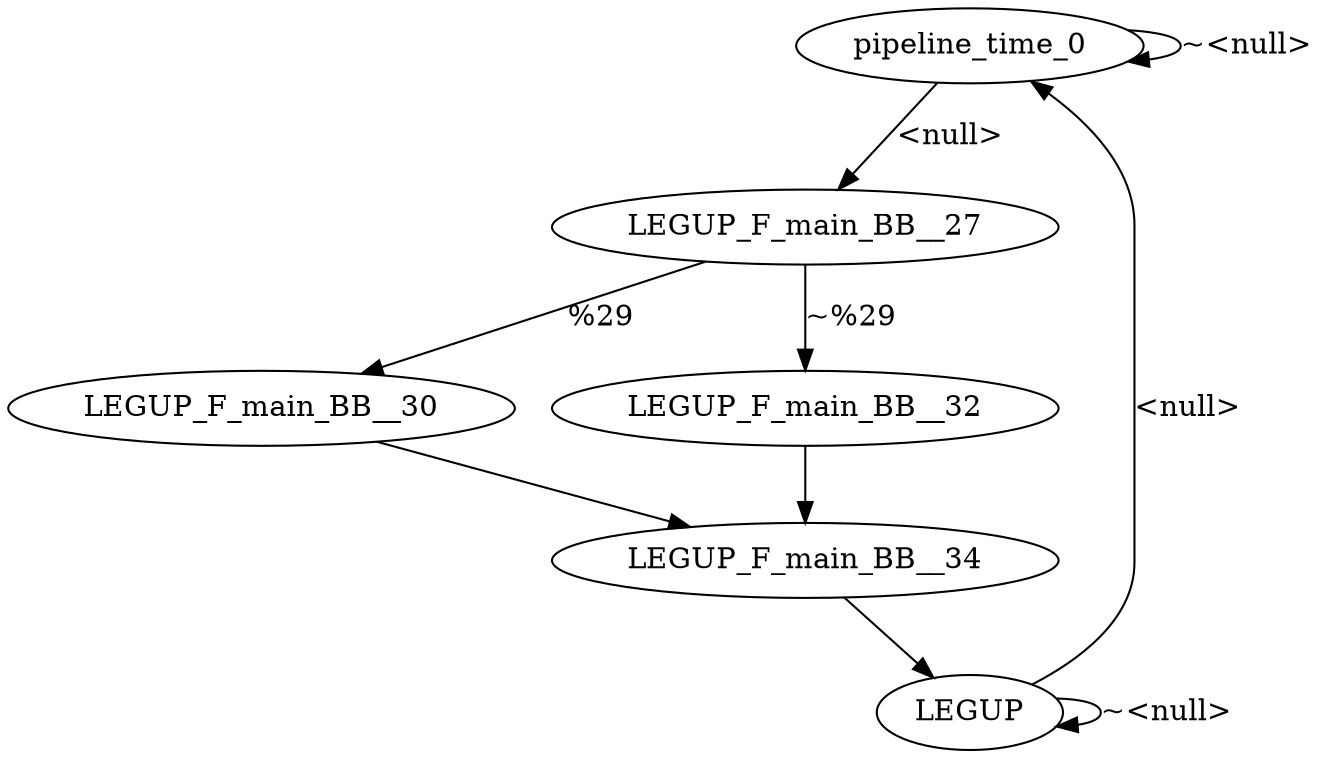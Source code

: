 digraph {
Node0x2bb16c0[label="pipeline_time_0"];
Node0x2bb1440[label="LEGUP"];
Node0x2bb1440 -> Node0x2bb16c0[label="<null>"];
Node0x2bb1440 -> Node0x2bb1440[label="~<null>"];
Node0x2bb1800[label="LEGUP_F_main_BB__27"];
Node0x2bb16c0 -> Node0x2bb1800[label="<null>"];
Node0x2bb16c0 -> Node0x2bb16c0[label="~<null>"];
Node0x2bb1940[label="LEGUP_F_main_BB__30"];
Node0x2bb1800 -> Node0x2bb1940[label="%29"];
Node0x2bb1a80[label="LEGUP_F_main_BB__32"];
Node0x2bb1800 -> Node0x2bb1a80[label="~%29"];
Node0x2bb1bc0[label="LEGUP_F_main_BB__34"];
Node0x2bb1940 -> Node0x2bb1bc0;
Node0x2bb1a80 -> Node0x2bb1bc0;
Node0x2bb1bc0 -> Node0x2bb1440;
}
